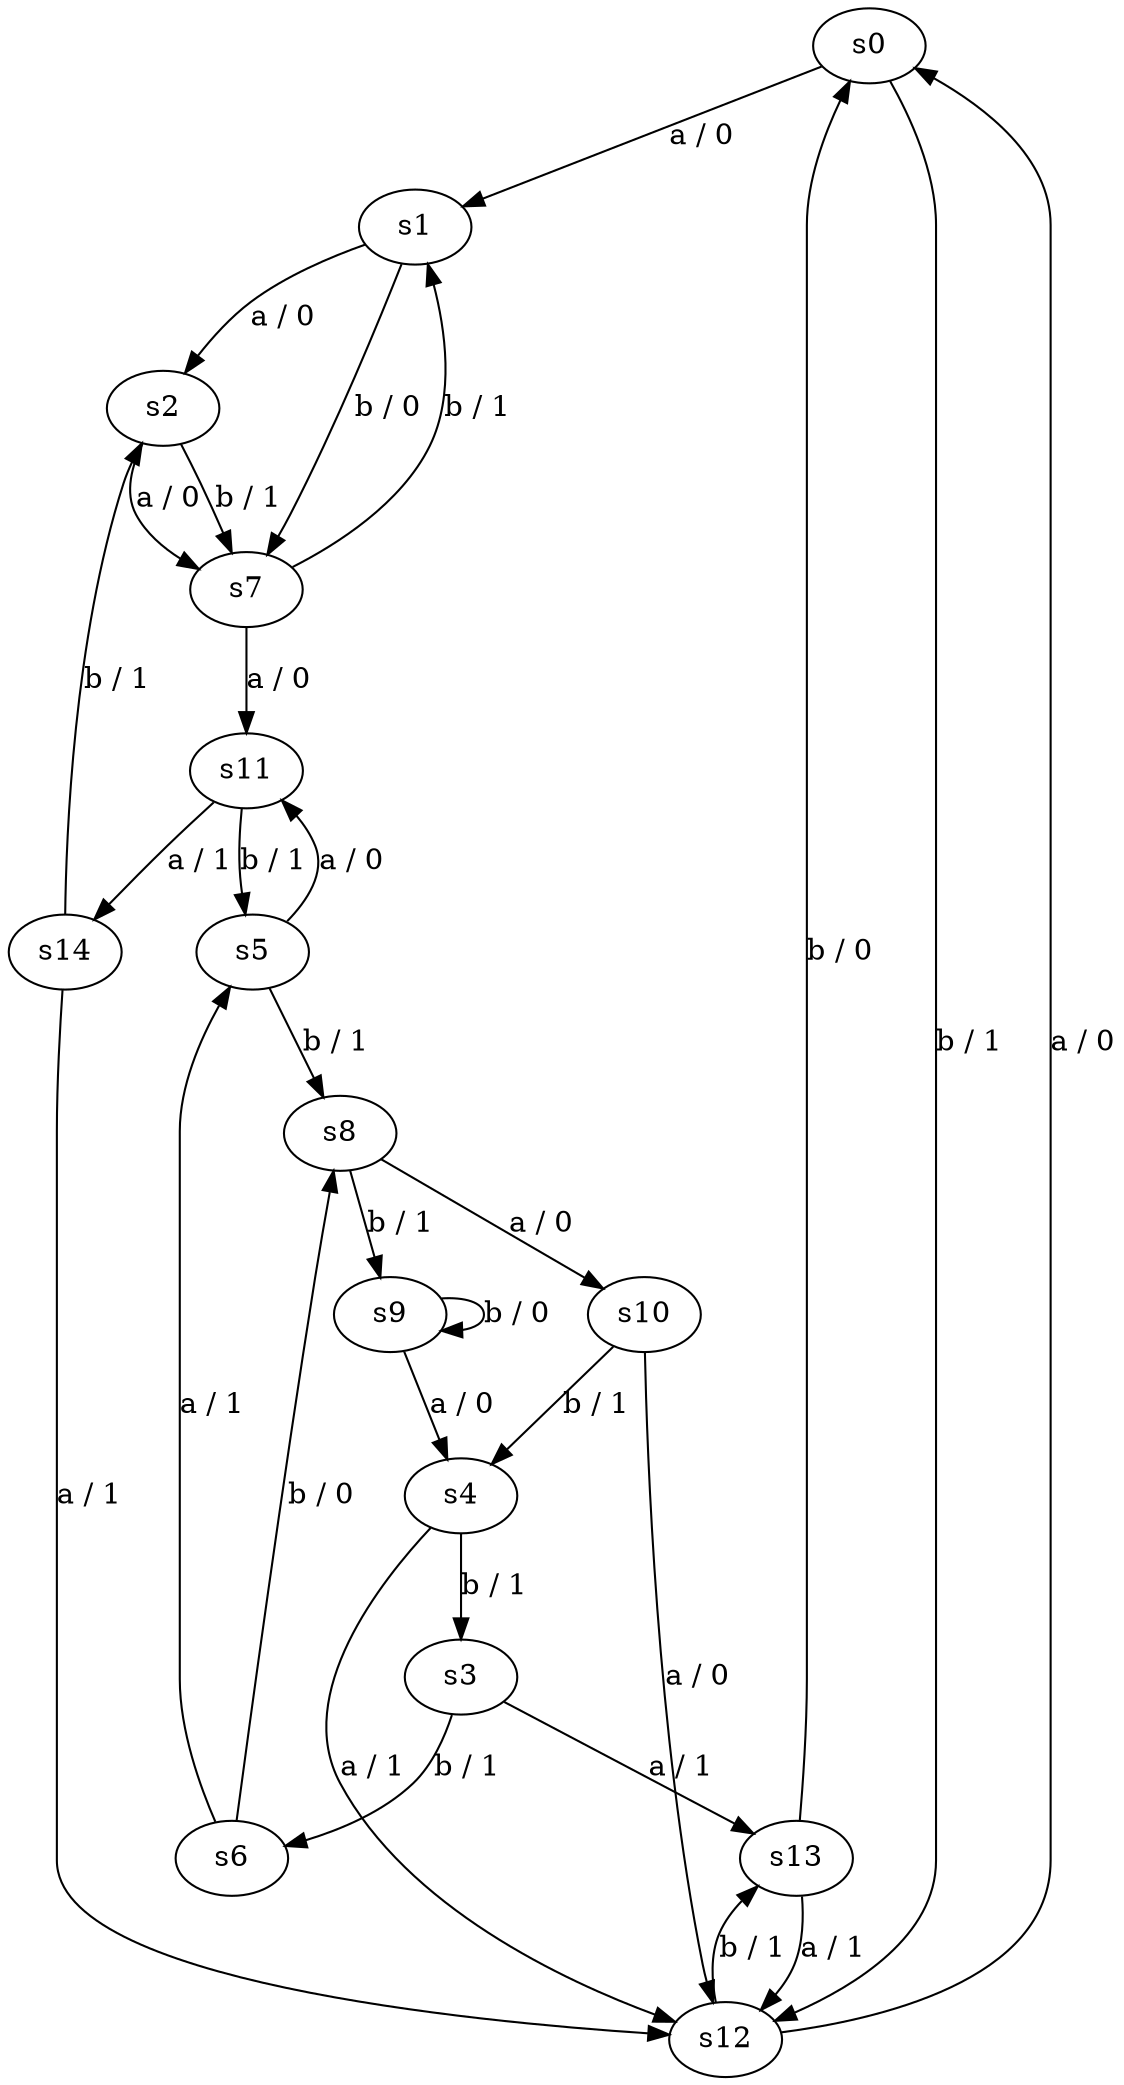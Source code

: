 digraph distinguishable {
	s0 -> s1 [label="a / 0"];
	s1 -> s2 [label="a / 0"];
	s2 -> s7 [label="a / 0"];
	s3 -> s13 [label="a / 1"];
	s4 -> s12 [label="a / 1"];
	s5 -> s11 [label="a / 0"];
	s6 -> s5 [label="a / 1"];
	s7 -> s11 [label="a / 0"];
	s8 -> s10 [label="a / 0"];
	s9 -> s4 [label="a / 0"];
	s10 -> s12 [label="a / 0"];
	s11 -> s14 [label="a / 1"];
	s12 -> s0 [label="a / 0"];
	s13 -> s12 [label="a / 1"];
	s14 -> s12 [label="a / 1"];

	s0 -> s12 [label="b / 1"];
	s1 -> s7 [label="b / 0"];
	s2 -> s7 [label="b / 1"];
	s3 -> s6 [label="b / 1"];
	s4 -> s3 [label="b / 1"];
	s5 -> s8 [label="b / 1"];
	s6 -> s8 [label="b / 0"];
	s7 -> s1 [label="b / 1"];
	s8 -> s9 [label="b / 1"];
	s9 -> s9 [label="b / 0"];
	s10 -> s4 [label="b / 1"];
	s11 -> s5 [label="b / 1"];
	s12 -> s13 [label="b / 1"];
	s13 -> s0 [label="b / 0"];
	s14 -> s2 [label="b / 1"];
}